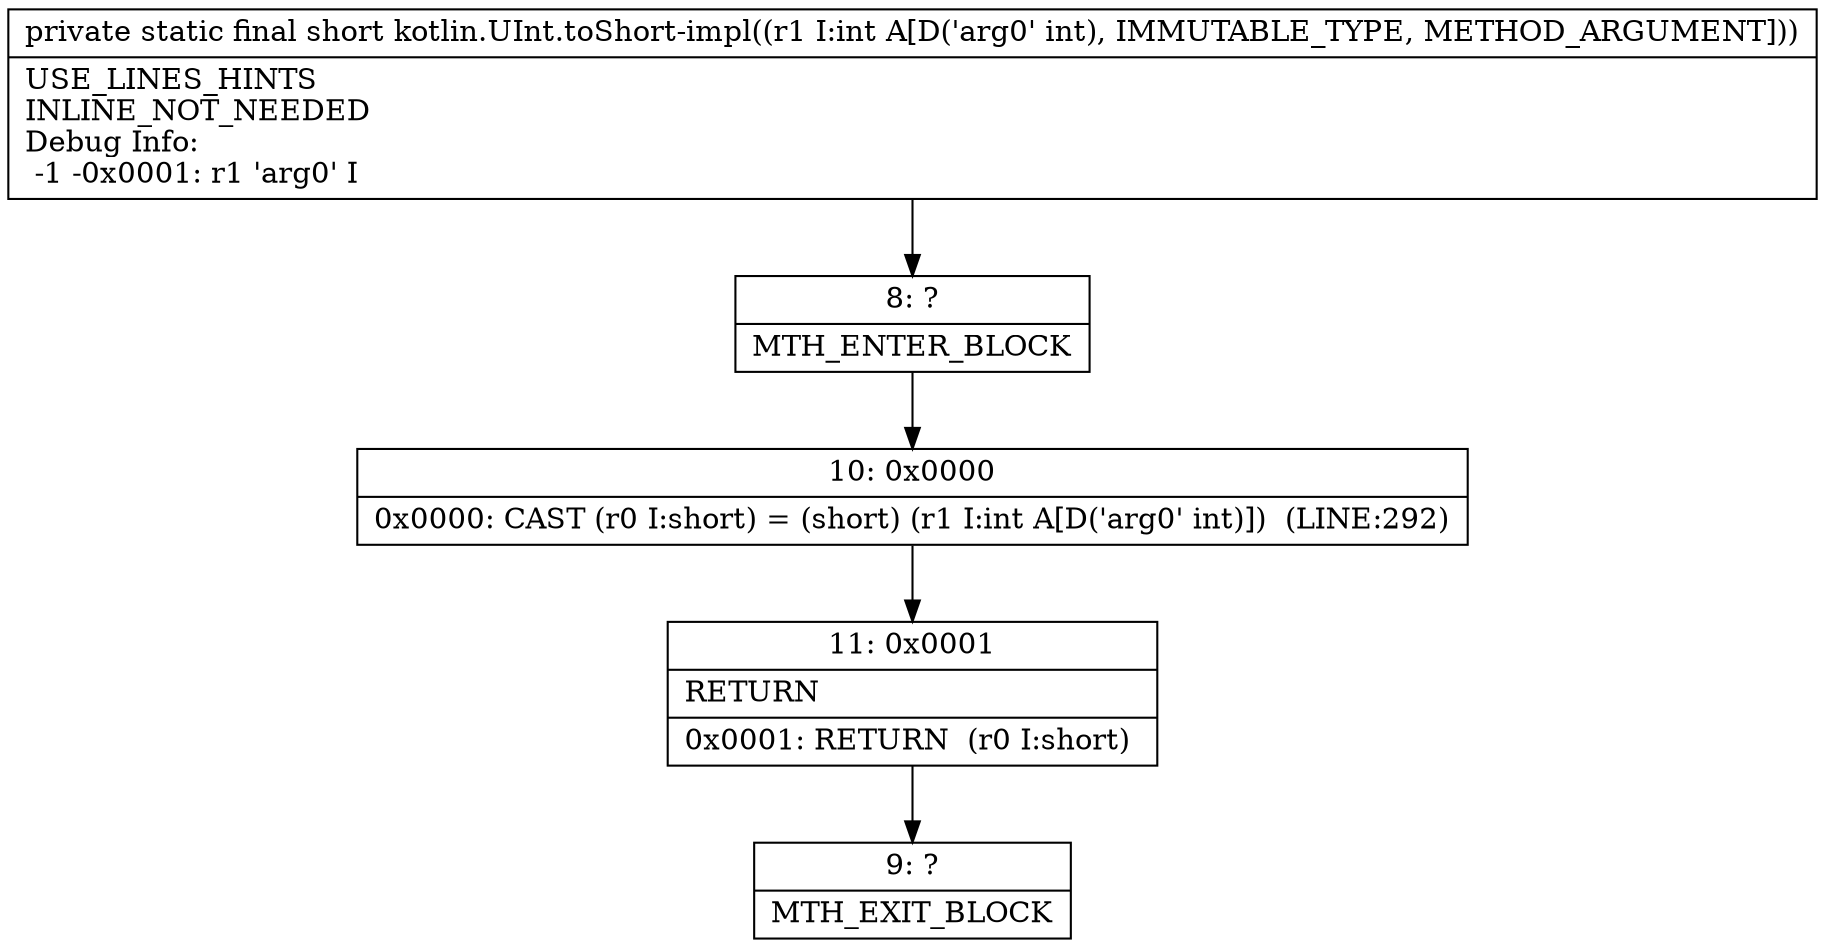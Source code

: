digraph "CFG forkotlin.UInt.toShort\-impl(I)S" {
Node_8 [shape=record,label="{8\:\ ?|MTH_ENTER_BLOCK\l}"];
Node_10 [shape=record,label="{10\:\ 0x0000|0x0000: CAST (r0 I:short) = (short) (r1 I:int A[D('arg0' int)])  (LINE:292)\l}"];
Node_11 [shape=record,label="{11\:\ 0x0001|RETURN\l|0x0001: RETURN  (r0 I:short) \l}"];
Node_9 [shape=record,label="{9\:\ ?|MTH_EXIT_BLOCK\l}"];
MethodNode[shape=record,label="{private static final short kotlin.UInt.toShort\-impl((r1 I:int A[D('arg0' int), IMMUTABLE_TYPE, METHOD_ARGUMENT]))  | USE_LINES_HINTS\lINLINE_NOT_NEEDED\lDebug Info:\l  \-1 \-0x0001: r1 'arg0' I\l}"];
MethodNode -> Node_8;Node_8 -> Node_10;
Node_10 -> Node_11;
Node_11 -> Node_9;
}

